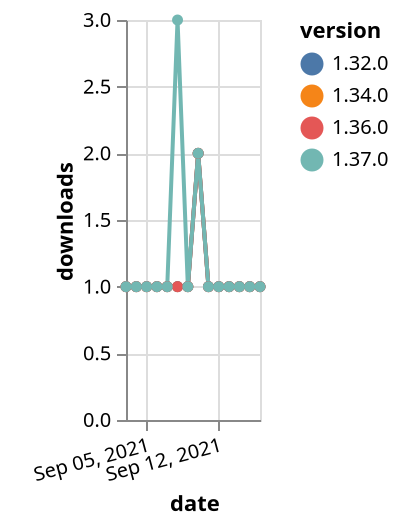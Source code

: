 {"$schema": "https://vega.github.io/schema/vega-lite/v5.json", "description": "A simple bar chart with embedded data.", "data": {"values": [{"date": "2021-09-03", "total": 197, "delta": 1, "version": "1.34.0"}, {"date": "2021-09-04", "total": 198, "delta": 1, "version": "1.34.0"}, {"date": "2021-09-05", "total": 199, "delta": 1, "version": "1.34.0"}, {"date": "2021-09-06", "total": 200, "delta": 1, "version": "1.34.0"}, {"date": "2021-09-07", "total": 201, "delta": 1, "version": "1.34.0"}, {"date": "2021-09-08", "total": 202, "delta": 1, "version": "1.34.0"}, {"date": "2021-09-09", "total": 203, "delta": 1, "version": "1.34.0"}, {"date": "2021-09-10", "total": 205, "delta": 2, "version": "1.34.0"}, {"date": "2021-09-11", "total": 206, "delta": 1, "version": "1.34.0"}, {"date": "2021-09-12", "total": 207, "delta": 1, "version": "1.34.0"}, {"date": "2021-09-13", "total": 208, "delta": 1, "version": "1.34.0"}, {"date": "2021-09-14", "total": 209, "delta": 1, "version": "1.34.0"}, {"date": "2021-09-15", "total": 210, "delta": 1, "version": "1.34.0"}, {"date": "2021-09-16", "total": 211, "delta": 1, "version": "1.34.0"}, {"date": "2021-09-03", "total": 248, "delta": 1, "version": "1.32.0"}, {"date": "2021-09-04", "total": 249, "delta": 1, "version": "1.32.0"}, {"date": "2021-09-05", "total": 250, "delta": 1, "version": "1.32.0"}, {"date": "2021-09-06", "total": 251, "delta": 1, "version": "1.32.0"}, {"date": "2021-09-07", "total": 252, "delta": 1, "version": "1.32.0"}, {"date": "2021-09-08", "total": 253, "delta": 1, "version": "1.32.0"}, {"date": "2021-09-09", "total": 254, "delta": 1, "version": "1.32.0"}, {"date": "2021-09-10", "total": 256, "delta": 2, "version": "1.32.0"}, {"date": "2021-09-11", "total": 257, "delta": 1, "version": "1.32.0"}, {"date": "2021-09-12", "total": 258, "delta": 1, "version": "1.32.0"}, {"date": "2021-09-13", "total": 259, "delta": 1, "version": "1.32.0"}, {"date": "2021-09-14", "total": 260, "delta": 1, "version": "1.32.0"}, {"date": "2021-09-15", "total": 261, "delta": 1, "version": "1.32.0"}, {"date": "2021-09-16", "total": 262, "delta": 1, "version": "1.32.0"}, {"date": "2021-09-03", "total": 187, "delta": 1, "version": "1.36.0"}, {"date": "2021-09-04", "total": 188, "delta": 1, "version": "1.36.0"}, {"date": "2021-09-05", "total": 189, "delta": 1, "version": "1.36.0"}, {"date": "2021-09-06", "total": 190, "delta": 1, "version": "1.36.0"}, {"date": "2021-09-07", "total": 191, "delta": 1, "version": "1.36.0"}, {"date": "2021-09-08", "total": 192, "delta": 1, "version": "1.36.0"}, {"date": "2021-09-09", "total": 193, "delta": 1, "version": "1.36.0"}, {"date": "2021-09-10", "total": 195, "delta": 2, "version": "1.36.0"}, {"date": "2021-09-11", "total": 196, "delta": 1, "version": "1.36.0"}, {"date": "2021-09-12", "total": 197, "delta": 1, "version": "1.36.0"}, {"date": "2021-09-13", "total": 198, "delta": 1, "version": "1.36.0"}, {"date": "2021-09-14", "total": 199, "delta": 1, "version": "1.36.0"}, {"date": "2021-09-15", "total": 200, "delta": 1, "version": "1.36.0"}, {"date": "2021-09-16", "total": 201, "delta": 1, "version": "1.36.0"}, {"date": "2021-09-03", "total": 165, "delta": 1, "version": "1.37.0"}, {"date": "2021-09-04", "total": 166, "delta": 1, "version": "1.37.0"}, {"date": "2021-09-05", "total": 167, "delta": 1, "version": "1.37.0"}, {"date": "2021-09-06", "total": 168, "delta": 1, "version": "1.37.0"}, {"date": "2021-09-07", "total": 169, "delta": 1, "version": "1.37.0"}, {"date": "2021-09-08", "total": 172, "delta": 3, "version": "1.37.0"}, {"date": "2021-09-09", "total": 173, "delta": 1, "version": "1.37.0"}, {"date": "2021-09-10", "total": 175, "delta": 2, "version": "1.37.0"}, {"date": "2021-09-11", "total": 176, "delta": 1, "version": "1.37.0"}, {"date": "2021-09-12", "total": 177, "delta": 1, "version": "1.37.0"}, {"date": "2021-09-13", "total": 178, "delta": 1, "version": "1.37.0"}, {"date": "2021-09-14", "total": 179, "delta": 1, "version": "1.37.0"}, {"date": "2021-09-15", "total": 180, "delta": 1, "version": "1.37.0"}, {"date": "2021-09-16", "total": 181, "delta": 1, "version": "1.37.0"}]}, "width": "container", "mark": {"type": "line", "point": {"filled": true}}, "encoding": {"x": {"field": "date", "type": "temporal", "timeUnit": "yearmonthdate", "title": "date", "axis": {"labelAngle": -15}}, "y": {"field": "delta", "type": "quantitative", "title": "downloads"}, "color": {"field": "version", "type": "nominal"}, "tooltip": {"field": "delta"}}}